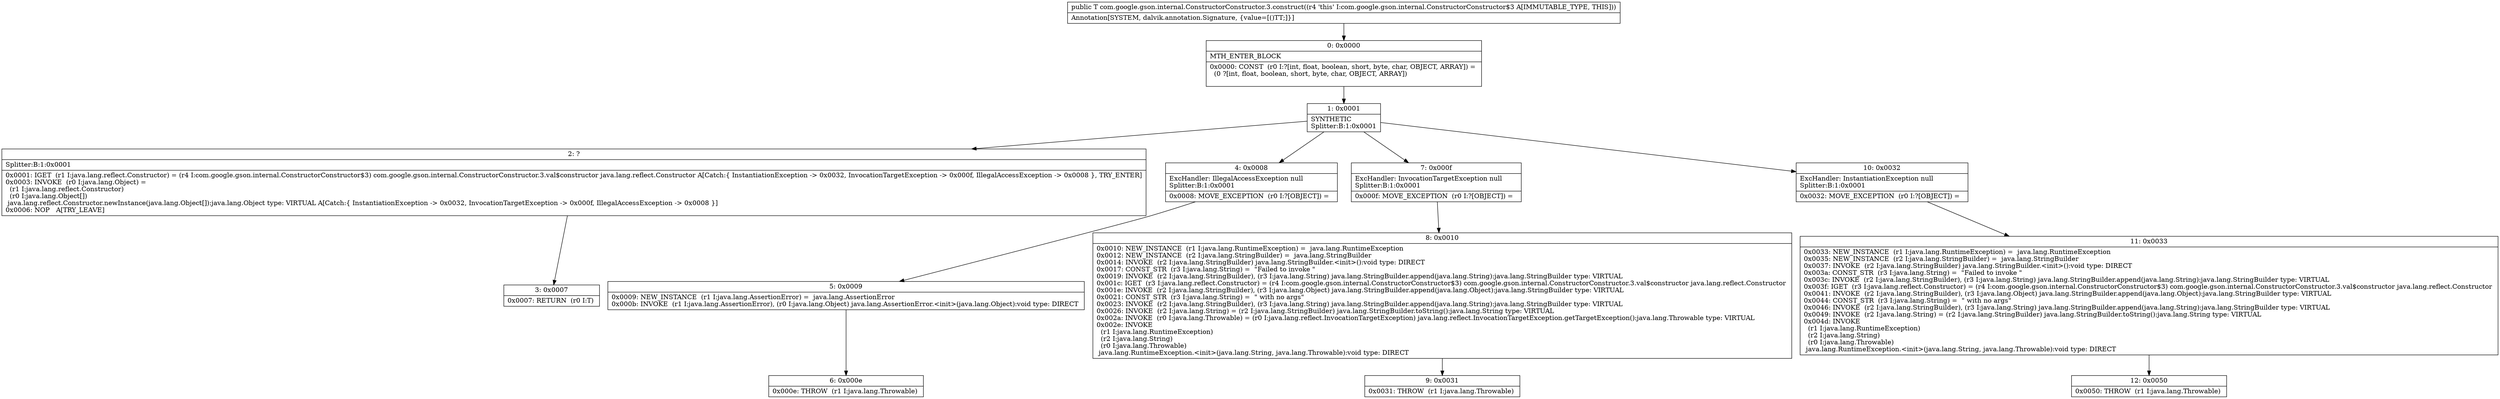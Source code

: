 digraph "CFG forcom.google.gson.internal.ConstructorConstructor.3.construct()Ljava\/lang\/Object;" {
Node_0 [shape=record,label="{0\:\ 0x0000|MTH_ENTER_BLOCK\l|0x0000: CONST  (r0 I:?[int, float, boolean, short, byte, char, OBJECT, ARRAY]) = \l  (0 ?[int, float, boolean, short, byte, char, OBJECT, ARRAY])\l \l}"];
Node_1 [shape=record,label="{1\:\ 0x0001|SYNTHETIC\lSplitter:B:1:0x0001\l}"];
Node_2 [shape=record,label="{2\:\ ?|Splitter:B:1:0x0001\l|0x0001: IGET  (r1 I:java.lang.reflect.Constructor) = (r4 I:com.google.gson.internal.ConstructorConstructor$3) com.google.gson.internal.ConstructorConstructor.3.val$constructor java.lang.reflect.Constructor A[Catch:\{ InstantiationException \-\> 0x0032, InvocationTargetException \-\> 0x000f, IllegalAccessException \-\> 0x0008 \}, TRY_ENTER]\l0x0003: INVOKE  (r0 I:java.lang.Object) = \l  (r1 I:java.lang.reflect.Constructor)\l  (r0 I:java.lang.Object[])\l java.lang.reflect.Constructor.newInstance(java.lang.Object[]):java.lang.Object type: VIRTUAL A[Catch:\{ InstantiationException \-\> 0x0032, InvocationTargetException \-\> 0x000f, IllegalAccessException \-\> 0x0008 \}]\l0x0006: NOP   A[TRY_LEAVE]\l}"];
Node_3 [shape=record,label="{3\:\ 0x0007|0x0007: RETURN  (r0 I:T) \l}"];
Node_4 [shape=record,label="{4\:\ 0x0008|ExcHandler: IllegalAccessException null\lSplitter:B:1:0x0001\l|0x0008: MOVE_EXCEPTION  (r0 I:?[OBJECT]) =  \l}"];
Node_5 [shape=record,label="{5\:\ 0x0009|0x0009: NEW_INSTANCE  (r1 I:java.lang.AssertionError) =  java.lang.AssertionError \l0x000b: INVOKE  (r1 I:java.lang.AssertionError), (r0 I:java.lang.Object) java.lang.AssertionError.\<init\>(java.lang.Object):void type: DIRECT \l}"];
Node_6 [shape=record,label="{6\:\ 0x000e|0x000e: THROW  (r1 I:java.lang.Throwable) \l}"];
Node_7 [shape=record,label="{7\:\ 0x000f|ExcHandler: InvocationTargetException null\lSplitter:B:1:0x0001\l|0x000f: MOVE_EXCEPTION  (r0 I:?[OBJECT]) =  \l}"];
Node_8 [shape=record,label="{8\:\ 0x0010|0x0010: NEW_INSTANCE  (r1 I:java.lang.RuntimeException) =  java.lang.RuntimeException \l0x0012: NEW_INSTANCE  (r2 I:java.lang.StringBuilder) =  java.lang.StringBuilder \l0x0014: INVOKE  (r2 I:java.lang.StringBuilder) java.lang.StringBuilder.\<init\>():void type: DIRECT \l0x0017: CONST_STR  (r3 I:java.lang.String) =  \"Failed to invoke \" \l0x0019: INVOKE  (r2 I:java.lang.StringBuilder), (r3 I:java.lang.String) java.lang.StringBuilder.append(java.lang.String):java.lang.StringBuilder type: VIRTUAL \l0x001c: IGET  (r3 I:java.lang.reflect.Constructor) = (r4 I:com.google.gson.internal.ConstructorConstructor$3) com.google.gson.internal.ConstructorConstructor.3.val$constructor java.lang.reflect.Constructor \l0x001e: INVOKE  (r2 I:java.lang.StringBuilder), (r3 I:java.lang.Object) java.lang.StringBuilder.append(java.lang.Object):java.lang.StringBuilder type: VIRTUAL \l0x0021: CONST_STR  (r3 I:java.lang.String) =  \" with no args\" \l0x0023: INVOKE  (r2 I:java.lang.StringBuilder), (r3 I:java.lang.String) java.lang.StringBuilder.append(java.lang.String):java.lang.StringBuilder type: VIRTUAL \l0x0026: INVOKE  (r2 I:java.lang.String) = (r2 I:java.lang.StringBuilder) java.lang.StringBuilder.toString():java.lang.String type: VIRTUAL \l0x002a: INVOKE  (r0 I:java.lang.Throwable) = (r0 I:java.lang.reflect.InvocationTargetException) java.lang.reflect.InvocationTargetException.getTargetException():java.lang.Throwable type: VIRTUAL \l0x002e: INVOKE  \l  (r1 I:java.lang.RuntimeException)\l  (r2 I:java.lang.String)\l  (r0 I:java.lang.Throwable)\l java.lang.RuntimeException.\<init\>(java.lang.String, java.lang.Throwable):void type: DIRECT \l}"];
Node_9 [shape=record,label="{9\:\ 0x0031|0x0031: THROW  (r1 I:java.lang.Throwable) \l}"];
Node_10 [shape=record,label="{10\:\ 0x0032|ExcHandler: InstantiationException null\lSplitter:B:1:0x0001\l|0x0032: MOVE_EXCEPTION  (r0 I:?[OBJECT]) =  \l}"];
Node_11 [shape=record,label="{11\:\ 0x0033|0x0033: NEW_INSTANCE  (r1 I:java.lang.RuntimeException) =  java.lang.RuntimeException \l0x0035: NEW_INSTANCE  (r2 I:java.lang.StringBuilder) =  java.lang.StringBuilder \l0x0037: INVOKE  (r2 I:java.lang.StringBuilder) java.lang.StringBuilder.\<init\>():void type: DIRECT \l0x003a: CONST_STR  (r3 I:java.lang.String) =  \"Failed to invoke \" \l0x003c: INVOKE  (r2 I:java.lang.StringBuilder), (r3 I:java.lang.String) java.lang.StringBuilder.append(java.lang.String):java.lang.StringBuilder type: VIRTUAL \l0x003f: IGET  (r3 I:java.lang.reflect.Constructor) = (r4 I:com.google.gson.internal.ConstructorConstructor$3) com.google.gson.internal.ConstructorConstructor.3.val$constructor java.lang.reflect.Constructor \l0x0041: INVOKE  (r2 I:java.lang.StringBuilder), (r3 I:java.lang.Object) java.lang.StringBuilder.append(java.lang.Object):java.lang.StringBuilder type: VIRTUAL \l0x0044: CONST_STR  (r3 I:java.lang.String) =  \" with no args\" \l0x0046: INVOKE  (r2 I:java.lang.StringBuilder), (r3 I:java.lang.String) java.lang.StringBuilder.append(java.lang.String):java.lang.StringBuilder type: VIRTUAL \l0x0049: INVOKE  (r2 I:java.lang.String) = (r2 I:java.lang.StringBuilder) java.lang.StringBuilder.toString():java.lang.String type: VIRTUAL \l0x004d: INVOKE  \l  (r1 I:java.lang.RuntimeException)\l  (r2 I:java.lang.String)\l  (r0 I:java.lang.Throwable)\l java.lang.RuntimeException.\<init\>(java.lang.String, java.lang.Throwable):void type: DIRECT \l}"];
Node_12 [shape=record,label="{12\:\ 0x0050|0x0050: THROW  (r1 I:java.lang.Throwable) \l}"];
MethodNode[shape=record,label="{public T com.google.gson.internal.ConstructorConstructor.3.construct((r4 'this' I:com.google.gson.internal.ConstructorConstructor$3 A[IMMUTABLE_TYPE, THIS]))  | Annotation[SYSTEM, dalvik.annotation.Signature, \{value=[()TT;]\}]\l}"];
MethodNode -> Node_0;
Node_0 -> Node_1;
Node_1 -> Node_2;
Node_1 -> Node_10;
Node_1 -> Node_7;
Node_1 -> Node_4;
Node_2 -> Node_3;
Node_4 -> Node_5;
Node_5 -> Node_6;
Node_7 -> Node_8;
Node_8 -> Node_9;
Node_10 -> Node_11;
Node_11 -> Node_12;
}

